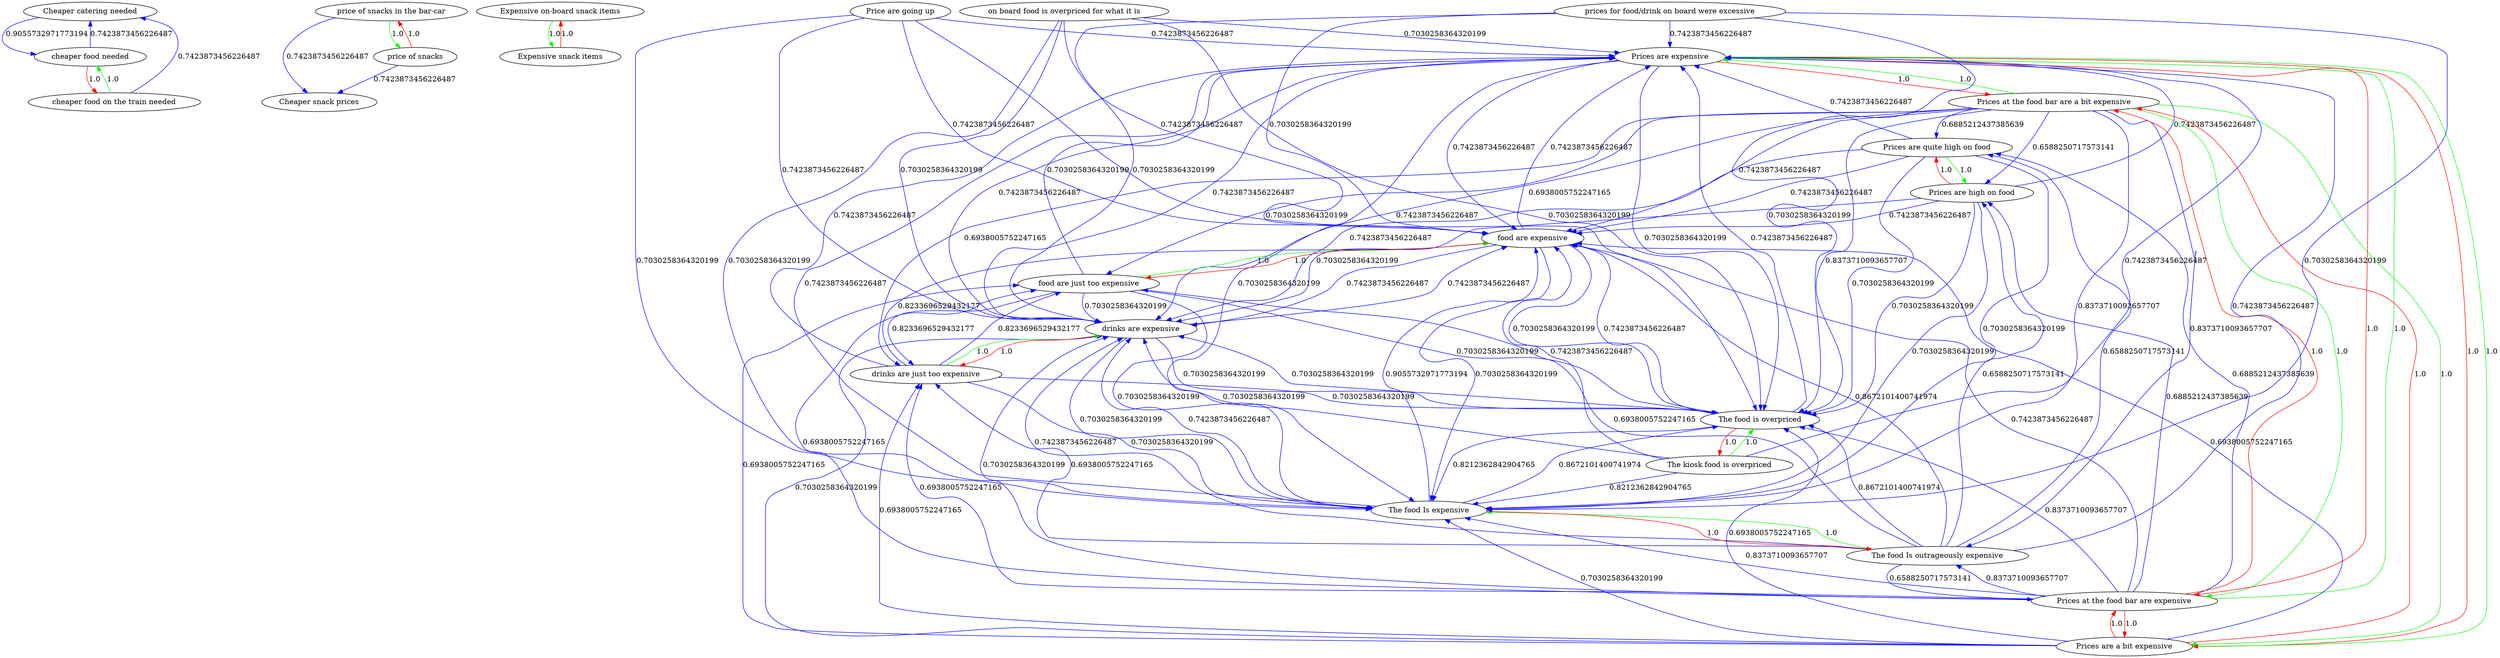 digraph rawGraph {
"Cheaper catering needed";"Cheaper snack prices";"Expensive on-board snack items";"Expensive snack items";"Price are going up";"Prices are quite high on food";"Prices are high on food";"Prices at the food bar are a bit expensive";"Prices at the food bar are expensive";"Prices are expensive";"Prices are a bit expensive";"The food Is outrageously expensive";"The food Is expensive";"The kiosk food is overpriced";"The food is overpriced";"cheaper food on the train needed";"cheaper food needed";"drinks are just too expensive";"drinks are expensive";"food are just too expensive";"food are expensive";"on board food is overpriced for what it is";"price of snacks in the bar-car";"price of snacks";"prices for food/drink on board were excessive";"Expensive on-board snack items" -> "Expensive snack items" [label=1.0] [color=green]
"Expensive snack items" -> "Expensive on-board snack items" [label=1.0] [color=red]
"Prices are quite high on food" -> "Prices are high on food" [label=1.0] [color=green]
"Prices are high on food" -> "Prices are quite high on food" [label=1.0] [color=red]
"Prices at the food bar are a bit expensive" -> "Prices at the food bar are expensive" [label=1.0] [color=green]
"Prices at the food bar are expensive" -> "Prices are expensive" [label=1.0] [color=green]
"Prices at the food bar are a bit expensive" -> "Prices are a bit expensive" [label=1.0] [color=green]
"Prices are a bit expensive" -> "Prices are expensive" [label=1.0] [color=green]
"Prices at the food bar are a bit expensive" -> "Prices are expensive" [label=1.0] [color=green]
"Prices at the food bar are expensive" -> "Prices at the food bar are a bit expensive" [label=1.0] [color=red]
"Prices at the food bar are expensive" -> "Prices are a bit expensive" [label=1.0] [color=red]
"Prices are expensive" -> "Prices at the food bar are a bit expensive" [label=1.0] [color=red]
"Prices are expensive" -> "Prices at the food bar are expensive" [label=1.0] [color=red]
"Prices are expensive" -> "Prices are a bit expensive" [label=1.0] [color=red]
"Prices are a bit expensive" -> "Prices at the food bar are a bit expensive" [label=1.0] [color=red]
"Prices are a bit expensive" -> "Prices at the food bar are expensive" [label=1.0] [color=red]
"Prices are high on food" -> "Prices are expensive" [label=0.7423873456226487] [color=blue]
"Prices at the food bar are expensive" -> "Prices are quite high on food" [label=0.6885212437385639] [color=blue]
"Price are going up" -> "Prices are expensive" [label=0.7423873456226487] [color=blue]
"Prices are quite high on food" -> "Prices are expensive" [label=0.7423873456226487] [color=blue]
"The food Is outrageously expensive" -> "The food Is expensive" [label=1.0] [color=green]
"The food Is expensive" -> "The food Is outrageously expensive" [label=1.0] [color=red]
"The food Is expensive" -> "Prices are expensive" [label=0.7423873456226487] [color=blue]
"Prices at the food bar are expensive" -> "The food Is outrageously expensive" [label=0.8373710093657707] [color=blue]
"The food Is outrageously expensive" -> "Prices at the food bar are expensive" [label=0.6588250717573141] [color=blue]
"Prices at the food bar are a bit expensive" -> "The food Is outrageously expensive" [label=0.8373710093657707] [color=blue]
"Prices at the food bar are expensive" -> "The food Is expensive" [label=0.8373710093657707] [color=blue]
"The food Is outrageously expensive" -> "Prices are expensive" [label=0.7423873456226487] [color=blue]
"The kiosk food is overpriced" -> "The food is overpriced" [label=1.0] [color=green]
"The food is overpriced" -> "The kiosk food is overpriced" [label=1.0] [color=red]
"The food Is expensive" -> "The food is overpriced" [label=0.8672101400741974] [color=blue]
"The food is overpriced" -> "The food Is expensive" [label=0.8212362842904765] [color=blue]
"Prices at the food bar are expensive" -> "The food is overpriced" [label=0.8373710093657707] [color=blue]
"The kiosk food is overpriced" -> "The food Is expensive" [label=0.8212362842904765] [color=blue]
"The food is overpriced" -> "Prices are expensive" [label=0.7423873456226487] [color=blue]
"The kiosk food is overpriced" -> "Prices are expensive" [label=0.7423873456226487] [color=blue]
"cheaper food on the train needed" -> "cheaper food needed" [label=1.0] [color=green]
"cheaper food needed" -> "cheaper food on the train needed" [label=1.0] [color=red]
"cheaper food needed" -> "Cheaper catering needed" [label=0.7423873456226487] [color=blue]
"Cheaper catering needed" -> "cheaper food needed" [label=0.9055732971773194] [color=blue]
"drinks are just too expensive" -> "drinks are expensive" [label=1.0] [color=green]
"drinks are expensive" -> "drinks are just too expensive" [label=1.0] [color=red]
"The food Is expensive" -> "drinks are expensive" [label=0.7423873456226487] [color=blue]
"Prices are expensive" -> "drinks are expensive" [label=0.7423873456226487] [color=blue]
"drinks are expensive" -> "Prices are expensive" [label=0.7423873456226487] [color=blue]
"Prices are a bit expensive" -> "drinks are just too expensive" [label=0.6938005752247165] [color=blue]
"food are just too expensive" -> "food are expensive" [label=1.0] [color=green]
"food are expensive" -> "food are just too expensive" [label=1.0] [color=red]
"The food is overpriced" -> "food are expensive" [label=0.7423873456226487] [color=blue]
"food are expensive" -> "The food Is expensive" [label=0.7030258364320199] [color=blue]
"The food Is expensive" -> "food are expensive" [label=0.9055732971773194] [color=blue]
"The food Is outrageously expensive" -> "food are just too expensive" [label=0.6938005752247165] [color=blue]
"food are expensive" -> "Prices are expensive" [label=0.7423873456226487] [color=blue]
"Prices are expensive" -> "food are expensive" [label=0.7423873456226487] [color=blue]
"Prices are a bit expensive" -> "food are just too expensive" [label=0.6938005752247165] [color=blue]
"Prices at the food bar are expensive" -> "food are just too expensive" [label=0.6938005752247165] [color=blue]
"Prices are high on food" -> "food are expensive" [label=0.7423873456226487] [color=blue]
"food are expensive" -> "drinks are expensive" [label=0.7423873456226487] [color=blue]
"drinks are expensive" -> "food are expensive" [label=0.7423873456226487] [color=blue]
"drinks are just too expensive" -> "food are just too expensive" [label=0.8233696529432177] [color=blue]
"food are just too expensive" -> "drinks are just too expensive" [label=0.8233696529432177] [color=blue]
"Prices at the food bar are expensive" -> "food are expensive" [label=0.7423873456226487] [color=blue]
"The kiosk food is overpriced" -> "food are expensive" [label=0.7423873456226487] [color=blue]
"on board food is overpriced for what it is" -> "The food is overpriced" [label=0.7030258364320199] [color=blue]
"on board food is overpriced for what it is" -> "food are expensive" [label=0.7423873456226487] [color=blue]
"price of snacks in the bar-car" -> "price of snacks" [label=1.0] [color=green]
"price of snacks" -> "price of snacks in the bar-car" [label=1.0] [color=red]
"price of snacks" -> "Cheaper snack prices" [label=0.7423873456226487] [color=blue]
"prices for food/drink on board were excessive" -> "Prices are expensive" [label=0.7423873456226487] [color=blue]
"Price are going up" -> "food are expensive" [label=0.7423873456226487] [color=blue]
"Price are going up" -> "drinks are expensive" [label=0.7423873456226487] [color=blue]
"Prices are quite high on food" -> "food are expensive" [label=0.7423873456226487] [color=blue]
"Prices are quite high on food" -> "drinks are expensive" [label=0.7423873456226487] [color=blue]
"Prices are high on food" -> "The food Is expensive" [label=0.7030258364320199] [color=blue]
"Prices are high on food" -> "drinks are expensive" [label=0.7030258364320199] [color=blue]
"Prices at the food bar are a bit expensive" -> "The food is overpriced" [label=0.8373710093657707] [color=blue]
"Prices at the food bar are a bit expensive" -> "food are expensive" [label=0.7423873456226487] [color=blue]
"Prices at the food bar are a bit expensive" -> "The food Is expensive" [label=0.8373710093657707] [color=blue]
"Prices at the food bar are a bit expensive" -> "food are just too expensive" [label=0.6938005752247165] [color=blue]
"Prices at the food bar are a bit expensive" -> "Prices are quite high on food" [label=0.6885212437385639] [color=blue]
"Prices at the food bar are a bit expensive" -> "drinks are expensive" [label=0.7423873456226487] [color=blue]
"Prices at the food bar are a bit expensive" -> "drinks are just too expensive" [label=0.6938005752247165] [color=blue]
"Prices at the food bar are expensive" -> "Prices are high on food" [label=0.6885212437385639] [color=blue]
"Prices at the food bar are expensive" -> "drinks are just too expensive" [label=0.6938005752247165] [color=blue]
"Prices at the food bar are expensive" -> "drinks are expensive" [label=0.7030258364320199] [color=blue]
"Prices are expensive" -> "The food Is expensive" [label=0.7030258364320199] [color=blue]
"Prices are a bit expensive" -> "The food Is expensive" [label=0.7030258364320199] [color=blue]
"Prices are a bit expensive" -> "food are expensive" [label=0.6938005752247165] [color=blue]
"Prices are a bit expensive" -> "drinks are expensive" [label=0.7030258364320199] [color=blue]
"The food Is outrageously expensive" -> "The food is overpriced" [label=0.8672101400741974] [color=blue]
"The food Is outrageously expensive" -> "food are expensive" [label=0.8672101400741974] [color=blue]
"The food Is outrageously expensive" -> "Prices are high on food" [label=0.6588250717573141] [color=blue]
"The food Is outrageously expensive" -> "Prices are quite high on food" [label=0.6588250717573141] [color=blue]
"The food Is outrageously expensive" -> "drinks are just too expensive" [label=0.6938005752247165] [color=blue]
"The food Is outrageously expensive" -> "drinks are expensive" [label=0.7423873456226487] [color=blue]
"The kiosk food is overpriced" -> "drinks are expensive" [label=0.7030258364320199] [color=blue]
"The food is overpriced" -> "drinks are expensive" [label=0.7030258364320199] [color=blue]
"cheaper food on the train needed" -> "Cheaper catering needed" [label=0.7423873456226487] [color=blue]
"drinks are just too expensive" -> "food are expensive" [label=0.8233696529432177] [color=blue]
"drinks are just too expensive" -> "Prices are expensive" [label=0.7423873456226487] [color=blue]
"drinks are expensive" -> "The food Is expensive" [label=0.7030258364320199] [color=blue]
"food are just too expensive" -> "The food Is expensive" [label=0.7030258364320199] [color=blue]
"food are just too expensive" -> "Prices are expensive" [label=0.7030258364320199] [color=blue]
"food are just too expensive" -> "drinks are expensive" [label=0.7030258364320199] [color=blue]
"food are expensive" -> "The food is overpriced" [label=0.7030258364320199] [color=blue]
"on board food is overpriced for what it is" -> "The food Is expensive" [label=0.7030258364320199] [color=blue]
"on board food is overpriced for what it is" -> "Prices are expensive" [label=0.7030258364320199] [color=blue]
"on board food is overpriced for what it is" -> "drinks are expensive" [label=0.7030258364320199] [color=blue]
"price of snacks in the bar-car" -> "Cheaper snack prices" [label=0.7423873456226487] [color=blue]
"prices for food/drink on board were excessive" -> "food are expensive" [label=0.7030258364320199] [color=blue]
"prices for food/drink on board were excessive" -> "The food Is expensive" [label=0.7030258364320199] [color=blue]
"prices for food/drink on board were excessive" -> "drinks are expensive" [label=0.7030258364320199] [color=blue]
"Price are going up" -> "The food is overpriced" [label=0.7030258364320199] [color=blue]
"Price are going up" -> "The food Is expensive" [label=0.7030258364320199] [color=blue]
"Prices are quite high on food" -> "The food is overpriced" [label=0.7030258364320199] [color=blue]
"Prices are quite high on food" -> "The food Is expensive" [label=0.7030258364320199] [color=blue]
"Prices are high on food" -> "The food is overpriced" [label=0.7030258364320199] [color=blue]
"Prices at the food bar are a bit expensive" -> "Prices are high on food" [label=0.6588250717573141] [color=blue]
"Prices are expensive" -> "The food is overpriced" [label=0.7030258364320199] [color=blue]
"Prices are a bit expensive" -> "The food is overpriced" [label=0.6938005752247165] [color=blue]
"drinks are just too expensive" -> "The food is overpriced" [label=0.7030258364320199] [color=blue]
"drinks are just too expensive" -> "The food Is expensive" [label=0.7030258364320199] [color=blue]
"drinks are expensive" -> "The food is overpriced" [label=0.7030258364320199] [color=blue]
"food are just too expensive" -> "The food is overpriced" [label=0.7030258364320199] [color=blue]
"prices for food/drink on board were excessive" -> "The food is overpriced" [label=0.7030258364320199] [color=blue]
}